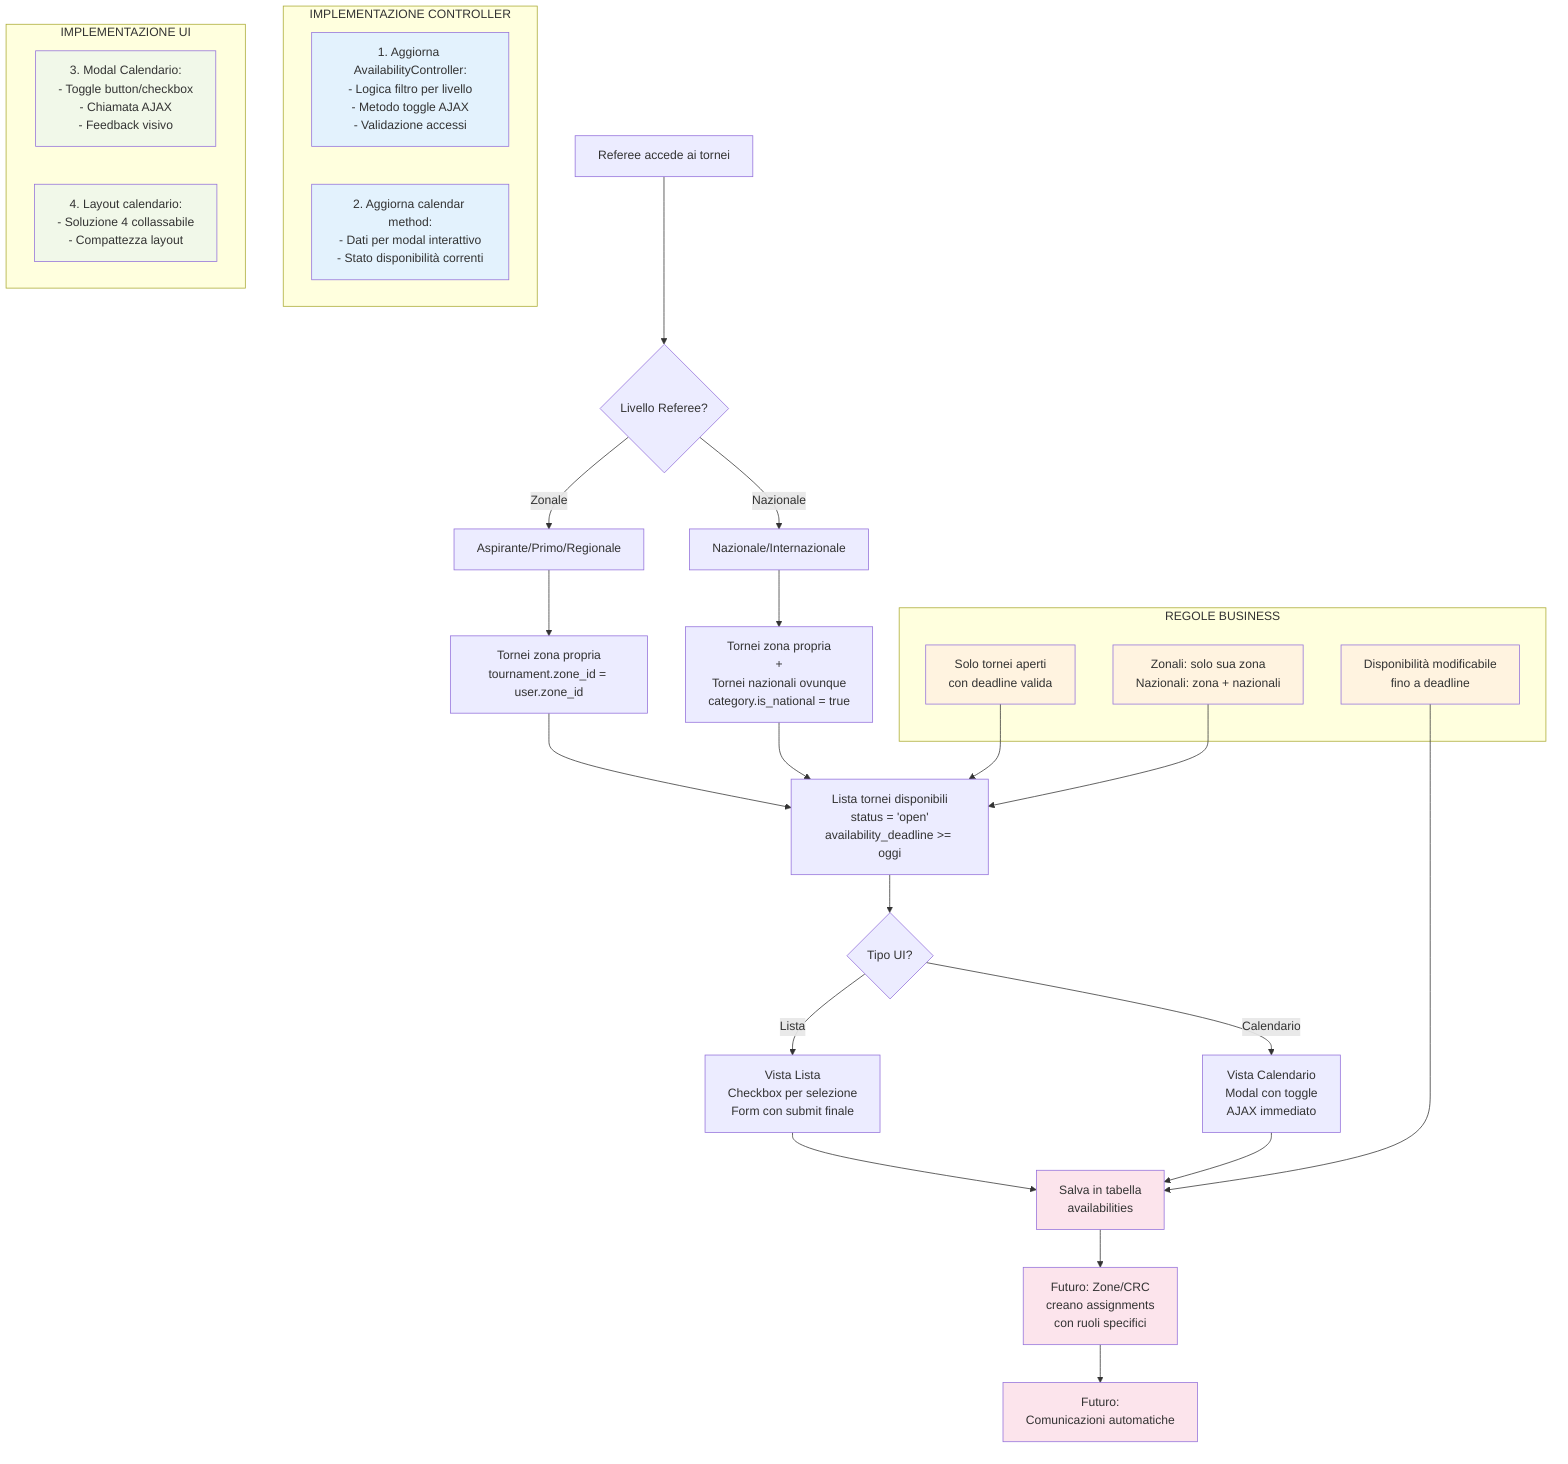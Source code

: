 flowchart TD
    START[Referee accede ai tornei]

    CHECK_LEVEL{Livello Referee?}

    ZONE_REF[Aspirante/Primo/Regionale]
    NAT_REF[Nazionale/Internazionale]

    ZONE_TOURNAMENTS[Tornei zona propria<br/>tournament.zone_id = user.zone_id]

    NAT_TOURNAMENTS[Tornei zona propria<br/>+<br/>Tornei nazionali ovunque<br/>category.is_national = true]

    AVAILABLE_TOURNAMENTS[Lista tornei disponibili<br/>status = 'open'<br/>availability_deadline >= oggi]

    UI_SELECTION{Tipo UI?}

    LIST_VIEW[Vista Lista<br/>Checkbox per selezione<br/>Form con submit finale]

    CALENDAR_VIEW[Vista Calendario<br/>Modal con toggle<br/>AJAX immediato]

    SAVE_AVAILABILITY[Salva in tabella<br/>availabilities]

    FUTURE_ASSIGNMENT[Futuro: Zone/CRC<br/>creano assignments<br/>con ruoli specifici]

    FUTURE_COMMUNICATION[Futuro:<br/>Comunicazioni automatiche]

    subgraph "IMPLEMENTAZIONE CONTROLLER"
        IMPL1[1. Aggiorna AvailabilityController:<br/>- Logica filtro per livello<br/>- Metodo toggle AJAX<br/>- Validazione accessi]

        IMPL2[2. Aggiorna calendar method:<br/>- Dati per modal interattivo<br/>- Stato disponibilità correnti]
    end

    subgraph "IMPLEMENTAZIONE UI"
        IMPL3[3. Modal Calendario:<br/>- Toggle button/checkbox<br/>- Chiamata AJAX<br/>- Feedback visivo]

        IMPL4[4. Layout calendario:<br/>- Soluzione 4 collassabile<br/>- Compattezza layout]
    end

    subgraph "REGOLE BUSINESS"
        RULE1[Solo tornei aperti<br/>con deadline valida]
        RULE2[Zonali: solo sua zona<br/>Nazionali: zona + nazionali]
        RULE3[Disponibilità modificabile<br/>fino a deadline]
    end

    START --> CHECK_LEVEL

    CHECK_LEVEL -->|Zonale| ZONE_REF
    CHECK_LEVEL -->|Nazionale| NAT_REF

    ZONE_REF --> ZONE_TOURNAMENTS
    NAT_REF --> NAT_TOURNAMENTS

    ZONE_TOURNAMENTS --> AVAILABLE_TOURNAMENTS
    NAT_TOURNAMENTS --> AVAILABLE_TOURNAMENTS

    AVAILABLE_TOURNAMENTS --> UI_SELECTION

    UI_SELECTION -->|Lista| LIST_VIEW
    UI_SELECTION -->|Calendario| CALENDAR_VIEW

    LIST_VIEW --> SAVE_AVAILABILITY
    CALENDAR_VIEW --> SAVE_AVAILABILITY

    SAVE_AVAILABILITY --> FUTURE_ASSIGNMENT
    FUTURE_ASSIGNMENT --> FUTURE_COMMUNICATION

    RULE1 --> AVAILABLE_TOURNAMENTS
    RULE2 --> AVAILABLE_TOURNAMENTS
    RULE3 --> SAVE_AVAILABILITY

    classDef controller fill:#e3f2fd
    classDef ui fill:#f1f8e9
    classDef rule fill:#fff3e0
    classDef process fill:#fce4ec

    class IMPL1,IMPL2 controller
    class IMPL3,IMPL4 ui
    class RULE1,RULE2,RULE3 rule
    class SAVE_AVAILABILITY,FUTURE_ASSIGNMENT,FUTURE_COMMUNICATION process